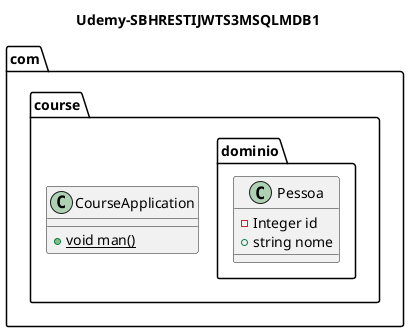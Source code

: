 @startuml
title Udemy-SBHRESTIJWTS3MSQLMDB1

package com.course{
  class CourseApplication {
    {static} +void man()
  }

  package dominio{
    class Pessoa {
      - Integer id
      + string nome
    }
  }
}

@enduml